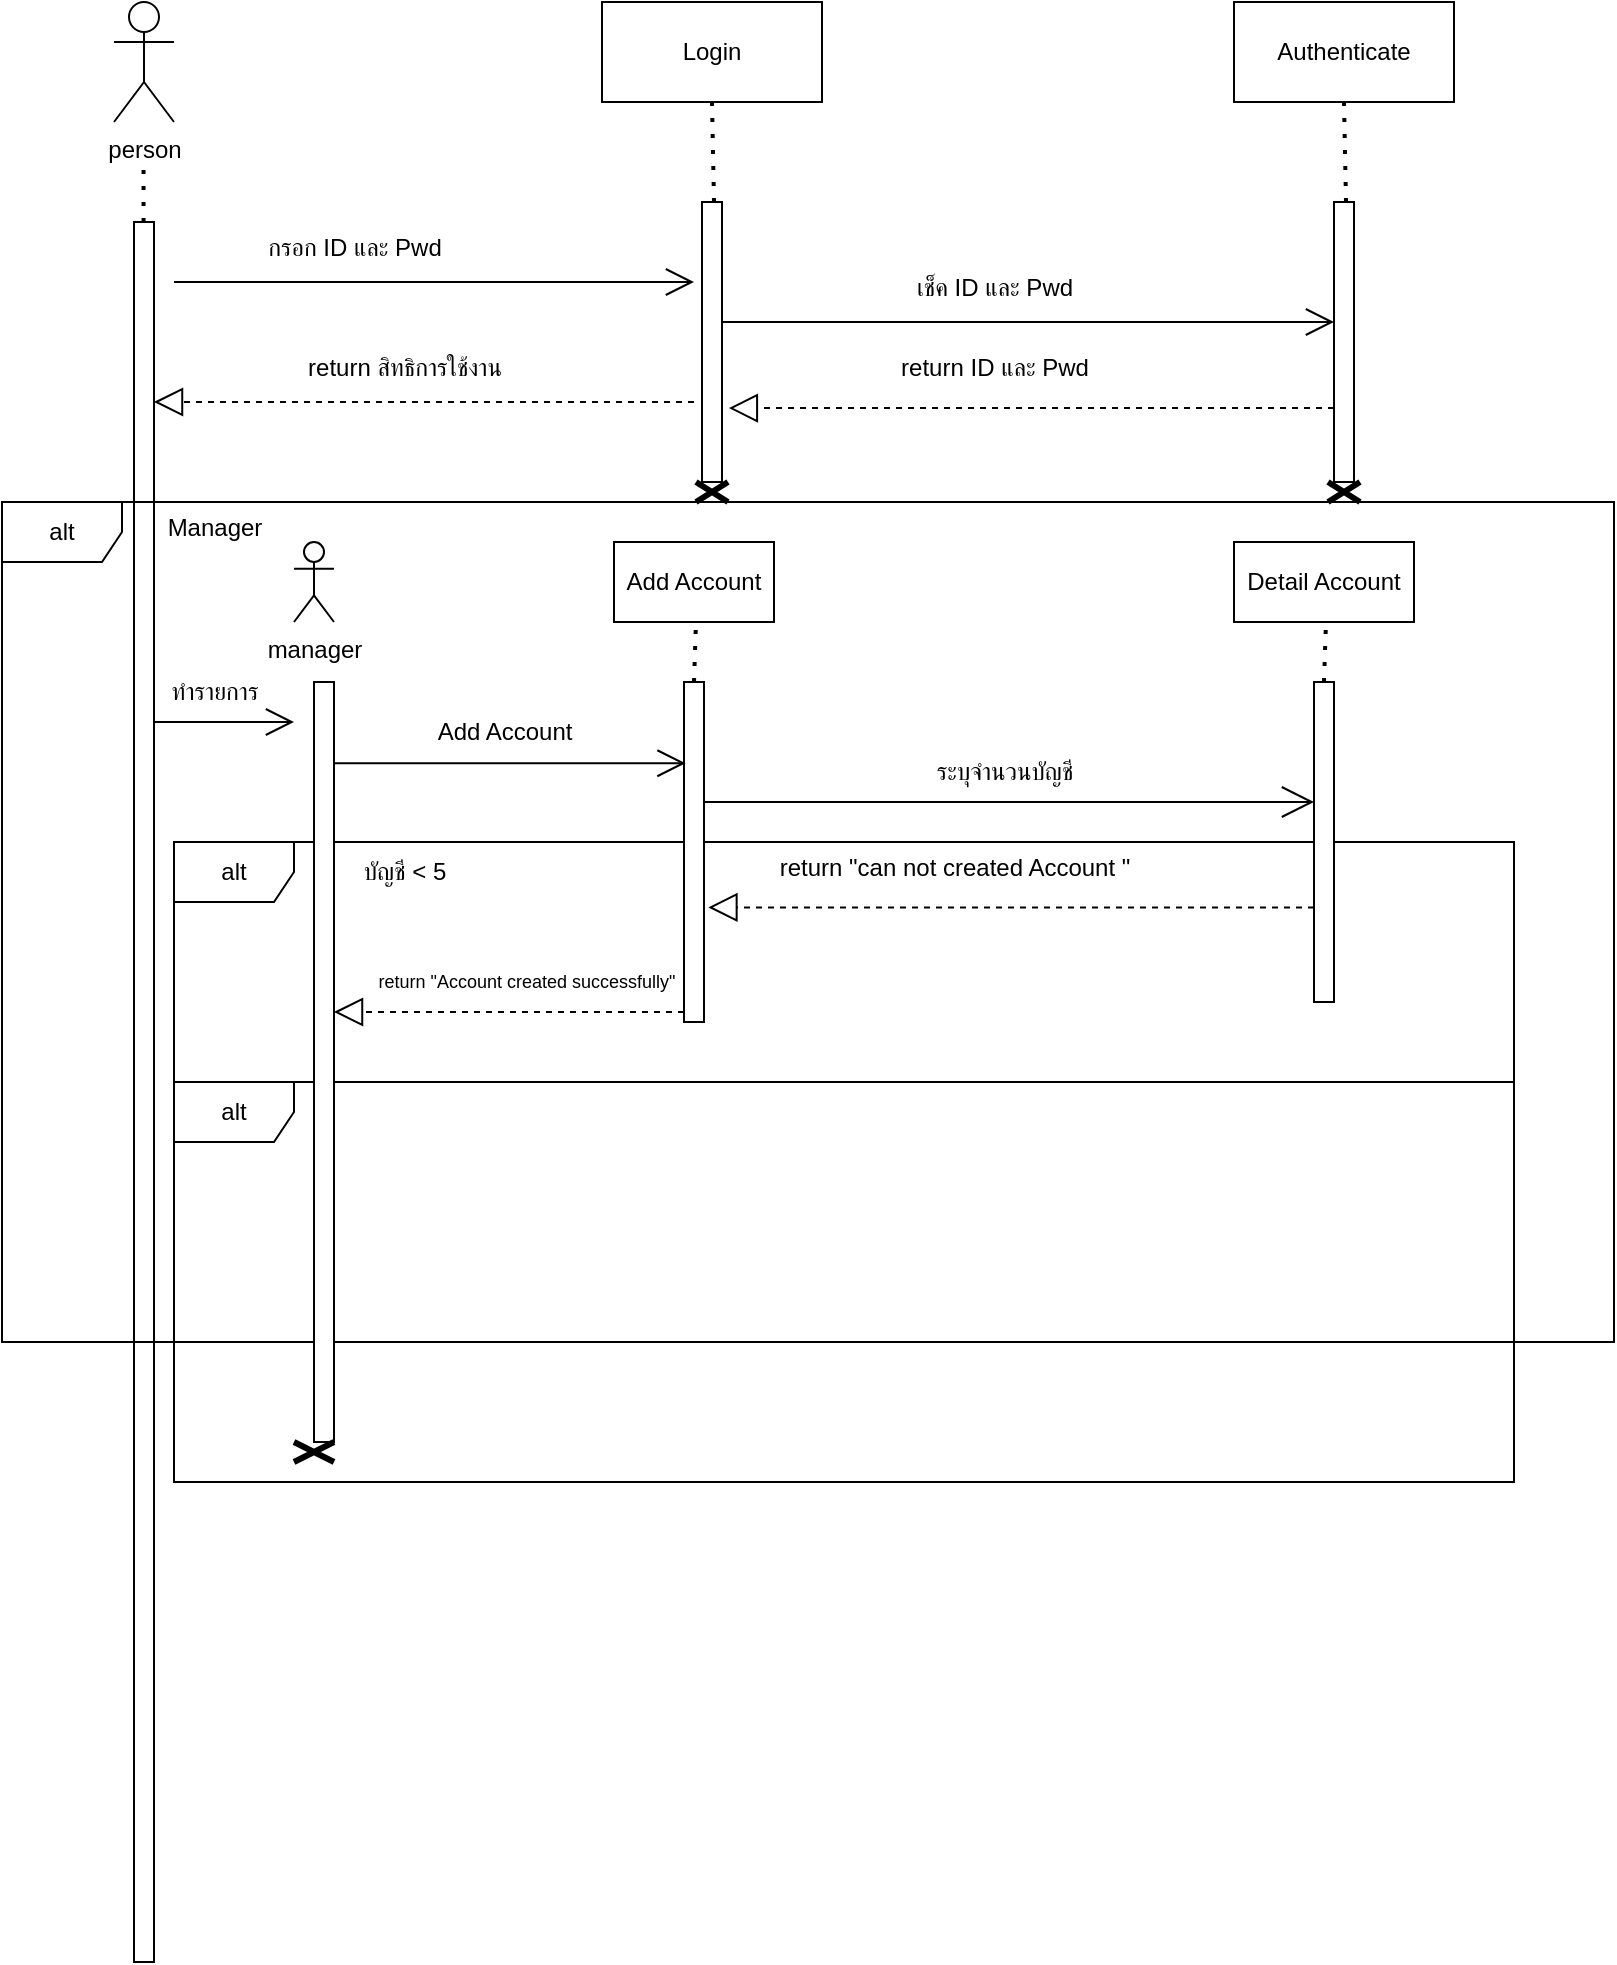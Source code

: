 <mxfile version="25.0.3">
  <diagram name="หน้า-1" id="PzbtHWjbDMWsC_KnwCjL">
    <mxGraphModel dx="438" dy="237" grid="1" gridSize="10" guides="1" tooltips="1" connect="1" arrows="1" fold="1" page="1" pageScale="1" pageWidth="827" pageHeight="1169" math="0" shadow="0">
      <root>
        <mxCell id="0" />
        <mxCell id="1" parent="0" />
        <mxCell id="2a6KX6YkP8PHLypZ1eYJ-5" value="person" style="shape=umlActor;verticalLabelPosition=bottom;verticalAlign=top;html=1;" parent="1" vertex="1">
          <mxGeometry x="60" y="60" width="30" height="60" as="geometry" />
        </mxCell>
        <mxCell id="2a6KX6YkP8PHLypZ1eYJ-6" value="Login" style="html=1;whiteSpace=wrap;" parent="1" vertex="1">
          <mxGeometry x="304" y="60" width="110" height="50" as="geometry" />
        </mxCell>
        <mxCell id="2a6KX6YkP8PHLypZ1eYJ-7" value="Authenticate" style="html=1;whiteSpace=wrap;" parent="1" vertex="1">
          <mxGeometry x="620" y="60" width="110" height="50" as="geometry" />
        </mxCell>
        <mxCell id="2a6KX6YkP8PHLypZ1eYJ-8" value="" style="html=1;points=[[0,0,0,0,5],[0,1,0,0,-5],[1,0,0,0,5],[1,1,0,0,-5]];perimeter=orthogonalPerimeter;outlineConnect=0;targetShapes=umlLifeline;portConstraint=eastwest;newEdgeStyle={&quot;curved&quot;:0,&quot;rounded&quot;:0};" parent="1" vertex="1">
          <mxGeometry x="70" y="170" width="10" height="870" as="geometry" />
        </mxCell>
        <mxCell id="2a6KX6YkP8PHLypZ1eYJ-9" value="" style="endArrow=none;dashed=1;html=1;dashPattern=1 3;strokeWidth=2;rounded=0;" parent="1" edge="1">
          <mxGeometry width="50" height="50" relative="1" as="geometry">
            <mxPoint x="74.76" y="170" as="sourcePoint" />
            <mxPoint x="74.76" y="140" as="targetPoint" />
          </mxGeometry>
        </mxCell>
        <mxCell id="2a6KX6YkP8PHLypZ1eYJ-11" value="" style="html=1;points=[[0,0,0,0,5],[0,1,0,0,-5],[1,0,0,0,5],[1,1,0,0,-5]];perimeter=orthogonalPerimeter;outlineConnect=0;targetShapes=umlLifeline;portConstraint=eastwest;newEdgeStyle={&quot;curved&quot;:0,&quot;rounded&quot;:0};" parent="1" vertex="1">
          <mxGeometry x="354" y="160" width="10" height="140" as="geometry" />
        </mxCell>
        <mxCell id="2a6KX6YkP8PHLypZ1eYJ-12" value="" style="endArrow=open;endFill=1;endSize=12;html=1;rounded=0;" parent="1" edge="1">
          <mxGeometry width="160" relative="1" as="geometry">
            <mxPoint x="90" y="200" as="sourcePoint" />
            <mxPoint x="350" y="200" as="targetPoint" />
          </mxGeometry>
        </mxCell>
        <mxCell id="2a6KX6YkP8PHLypZ1eYJ-13" value="" style="endArrow=none;dashed=1;html=1;dashPattern=1 3;strokeWidth=2;rounded=0;entryX=0.5;entryY=1;entryDx=0;entryDy=0;" parent="1" edge="1">
          <mxGeometry width="50" height="50" relative="1" as="geometry">
            <mxPoint x="676" y="160" as="sourcePoint" />
            <mxPoint x="675" y="110" as="targetPoint" />
          </mxGeometry>
        </mxCell>
        <mxCell id="2a6KX6YkP8PHLypZ1eYJ-14" value="" style="html=1;points=[[0,0,0,0,5],[0,1,0,0,-5],[1,0,0,0,5],[1,1,0,0,-5]];perimeter=orthogonalPerimeter;outlineConnect=0;targetShapes=umlLifeline;portConstraint=eastwest;newEdgeStyle={&quot;curved&quot;:0,&quot;rounded&quot;:0};" parent="1" vertex="1">
          <mxGeometry x="670" y="160" width="10" height="140" as="geometry" />
        </mxCell>
        <mxCell id="2a6KX6YkP8PHLypZ1eYJ-15" value="" style="endArrow=open;endFill=1;endSize=12;html=1;rounded=0;" parent="1" target="2a6KX6YkP8PHLypZ1eYJ-14" edge="1">
          <mxGeometry width="160" relative="1" as="geometry">
            <mxPoint x="364" y="220" as="sourcePoint" />
            <mxPoint x="624" y="220" as="targetPoint" />
          </mxGeometry>
        </mxCell>
        <mxCell id="2a6KX6YkP8PHLypZ1eYJ-16" value="" style="shape=umlDestroy;whiteSpace=wrap;html=1;strokeWidth=3;targetShapes=umlLifeline;" parent="1" vertex="1">
          <mxGeometry x="351" y="300" width="16" height="10" as="geometry" />
        </mxCell>
        <mxCell id="2a6KX6YkP8PHLypZ1eYJ-17" value="" style="endArrow=block;dashed=1;endFill=0;endSize=12;html=1;rounded=0;entryX=1.343;entryY=0.736;entryDx=0;entryDy=0;entryPerimeter=0;" parent="1" source="2a6KX6YkP8PHLypZ1eYJ-14" target="2a6KX6YkP8PHLypZ1eYJ-11" edge="1">
          <mxGeometry width="160" relative="1" as="geometry">
            <mxPoint x="413" y="260" as="sourcePoint" />
            <mxPoint x="573" y="260" as="targetPoint" />
          </mxGeometry>
        </mxCell>
        <mxCell id="2a6KX6YkP8PHLypZ1eYJ-18" value="" style="shape=umlDestroy;whiteSpace=wrap;html=1;strokeWidth=3;targetShapes=umlLifeline;" parent="1" vertex="1">
          <mxGeometry x="667" y="300" width="16" height="10" as="geometry" />
        </mxCell>
        <mxCell id="2a6KX6YkP8PHLypZ1eYJ-19" value="" style="endArrow=block;dashed=1;endFill=0;endSize=12;html=1;rounded=0;" parent="1" target="2a6KX6YkP8PHLypZ1eYJ-8" edge="1">
          <mxGeometry width="160" relative="1" as="geometry">
            <mxPoint x="350" y="260" as="sourcePoint" />
            <mxPoint x="170" y="260" as="targetPoint" />
          </mxGeometry>
        </mxCell>
        <mxCell id="2a6KX6YkP8PHLypZ1eYJ-20" value="กรอก ID และ Pwd" style="text;html=1;align=center;verticalAlign=middle;resizable=0;points=[];autosize=1;strokeColor=none;fillColor=none;" parent="1" vertex="1">
          <mxGeometry x="120" y="168" width="120" height="30" as="geometry" />
        </mxCell>
        <mxCell id="2a6KX6YkP8PHLypZ1eYJ-21" value="เช็ค ID และ Pwd" style="text;html=1;align=center;verticalAlign=middle;resizable=0;points=[];autosize=1;strokeColor=none;fillColor=none;" parent="1" vertex="1">
          <mxGeometry x="445" y="188" width="110" height="30" as="geometry" />
        </mxCell>
        <mxCell id="2a6KX6YkP8PHLypZ1eYJ-22" value="return ID และ Pwd" style="text;html=1;align=center;verticalAlign=middle;resizable=0;points=[];autosize=1;strokeColor=none;fillColor=none;" parent="1" vertex="1">
          <mxGeometry x="440" y="228" width="120" height="30" as="geometry" />
        </mxCell>
        <mxCell id="2a6KX6YkP8PHLypZ1eYJ-23" value="return สิทธิการใช้งาน" style="text;html=1;align=center;verticalAlign=middle;resizable=0;points=[];autosize=1;strokeColor=none;fillColor=none;" parent="1" vertex="1">
          <mxGeometry x="140" y="228" width="130" height="30" as="geometry" />
        </mxCell>
        <mxCell id="2a6KX6YkP8PHLypZ1eYJ-24" value="alt" style="shape=umlFrame;whiteSpace=wrap;html=1;pointerEvents=0;" parent="1" vertex="1">
          <mxGeometry x="4" y="310" width="806" height="420" as="geometry" />
        </mxCell>
        <mxCell id="2a6KX6YkP8PHLypZ1eYJ-25" value="Manager" style="text;html=1;align=center;verticalAlign=middle;resizable=0;points=[];autosize=1;strokeColor=none;fillColor=none;" parent="1" vertex="1">
          <mxGeometry x="75" y="308" width="70" height="30" as="geometry" />
        </mxCell>
        <mxCell id="2a6KX6YkP8PHLypZ1eYJ-26" value="manager" style="shape=umlActor;verticalLabelPosition=bottom;verticalAlign=top;html=1;" parent="1" vertex="1">
          <mxGeometry x="150" y="330" width="20" height="40" as="geometry" />
        </mxCell>
        <mxCell id="2a6KX6YkP8PHLypZ1eYJ-27" value="Add Account" style="html=1;whiteSpace=wrap;" parent="1" vertex="1">
          <mxGeometry x="310" y="330" width="80" height="40" as="geometry" />
        </mxCell>
        <mxCell id="2a6KX6YkP8PHLypZ1eYJ-28" value="Detail Account" style="html=1;whiteSpace=wrap;" parent="1" vertex="1">
          <mxGeometry x="620" y="330" width="90" height="40" as="geometry" />
        </mxCell>
        <mxCell id="2a6KX6YkP8PHLypZ1eYJ-29" value="alt" style="shape=umlFrame;whiteSpace=wrap;html=1;pointerEvents=0;" parent="1" vertex="1">
          <mxGeometry x="90" y="480" width="670" height="120" as="geometry" />
        </mxCell>
        <mxCell id="2a6KX6YkP8PHLypZ1eYJ-30" value="alt" style="shape=umlFrame;whiteSpace=wrap;html=1;pointerEvents=0;" parent="1" vertex="1">
          <mxGeometry x="90" y="600" width="670" height="200" as="geometry" />
        </mxCell>
        <mxCell id="2a6KX6YkP8PHLypZ1eYJ-31" value="" style="html=1;points=[[0,0,0,0,5],[0,1,0,0,-5],[1,0,0,0,5],[1,1,0,0,-5]];perimeter=orthogonalPerimeter;outlineConnect=0;targetShapes=umlLifeline;portConstraint=eastwest;newEdgeStyle={&quot;curved&quot;:0,&quot;rounded&quot;:0};" parent="1" vertex="1">
          <mxGeometry x="160" y="400" width="10" height="380" as="geometry" />
        </mxCell>
        <mxCell id="2a6KX6YkP8PHLypZ1eYJ-32" value="" style="shape=umlDestroy;whiteSpace=wrap;html=1;strokeWidth=3;targetShapes=umlLifeline;" parent="1" vertex="1">
          <mxGeometry x="150" y="780" width="20" height="10" as="geometry" />
        </mxCell>
        <mxCell id="2a6KX6YkP8PHLypZ1eYJ-33" value="" style="endArrow=none;dashed=1;html=1;dashPattern=1 3;strokeWidth=2;rounded=0;entryX=0.5;entryY=1;entryDx=0;entryDy=0;" parent="1" edge="1">
          <mxGeometry width="50" height="50" relative="1" as="geometry">
            <mxPoint x="360" y="160" as="sourcePoint" />
            <mxPoint x="359" y="110" as="targetPoint" />
          </mxGeometry>
        </mxCell>
        <mxCell id="2a6KX6YkP8PHLypZ1eYJ-34" value="" style="endArrow=none;dashed=1;html=1;dashPattern=1 3;strokeWidth=2;rounded=0;entryX=0.5;entryY=1;entryDx=0;entryDy=0;" parent="1" edge="1">
          <mxGeometry width="50" height="50" relative="1" as="geometry">
            <mxPoint x="350" y="400" as="sourcePoint" />
            <mxPoint x="351" y="370" as="targetPoint" />
          </mxGeometry>
        </mxCell>
        <mxCell id="2a6KX6YkP8PHLypZ1eYJ-35" value="" style="html=1;points=[[0,0,0,0,5],[0,1,0,0,-5],[1,0,0,0,5],[1,1,0,0,-5]];perimeter=orthogonalPerimeter;outlineConnect=0;targetShapes=umlLifeline;portConstraint=eastwest;newEdgeStyle={&quot;curved&quot;:0,&quot;rounded&quot;:0};" parent="1" vertex="1">
          <mxGeometry x="345" y="400" width="10" height="170" as="geometry" />
        </mxCell>
        <mxCell id="2a6KX6YkP8PHLypZ1eYJ-36" value="" style="endArrow=none;dashed=1;html=1;dashPattern=1 3;strokeWidth=2;rounded=0;entryX=0.5;entryY=1;entryDx=0;entryDy=0;" parent="1" edge="1">
          <mxGeometry width="50" height="50" relative="1" as="geometry">
            <mxPoint x="665" y="400" as="sourcePoint" />
            <mxPoint x="666" y="370" as="targetPoint" />
          </mxGeometry>
        </mxCell>
        <mxCell id="2a6KX6YkP8PHLypZ1eYJ-37" value="" style="html=1;points=[[0,0,0,0,5],[0,1,0,0,-5],[1,0,0,0,5],[1,1,0,0,-5]];perimeter=orthogonalPerimeter;outlineConnect=0;targetShapes=umlLifeline;portConstraint=eastwest;newEdgeStyle={&quot;curved&quot;:0,&quot;rounded&quot;:0};" parent="1" vertex="1">
          <mxGeometry x="660" y="400" width="10" height="160" as="geometry" />
        </mxCell>
        <mxCell id="2a6KX6YkP8PHLypZ1eYJ-39" value="" style="endArrow=open;endFill=1;endSize=12;html=1;rounded=0;" parent="1" edge="1">
          <mxGeometry width="160" relative="1" as="geometry">
            <mxPoint x="80" y="420" as="sourcePoint" />
            <mxPoint x="150" y="420" as="targetPoint" />
          </mxGeometry>
        </mxCell>
        <mxCell id="2a6KX6YkP8PHLypZ1eYJ-40" value="ทำรายการ" style="text;html=1;align=center;verticalAlign=middle;resizable=0;points=[];autosize=1;strokeColor=none;fillColor=none;" parent="1" vertex="1">
          <mxGeometry x="75" y="390" width="70" height="30" as="geometry" />
        </mxCell>
        <mxCell id="2a6KX6YkP8PHLypZ1eYJ-42" value="" style="endArrow=open;endFill=1;endSize=12;html=1;rounded=0;entryX=0.076;entryY=0.239;entryDx=0;entryDy=0;entryPerimeter=0;" parent="1" source="2a6KX6YkP8PHLypZ1eYJ-31" target="2a6KX6YkP8PHLypZ1eYJ-35" edge="1">
          <mxGeometry width="160" relative="1" as="geometry">
            <mxPoint x="180" y="440" as="sourcePoint" />
            <mxPoint x="340" y="440" as="targetPoint" />
          </mxGeometry>
        </mxCell>
        <mxCell id="2a6KX6YkP8PHLypZ1eYJ-43" value="Add Account" style="text;html=1;align=center;verticalAlign=middle;resizable=0;points=[];autosize=1;strokeColor=none;fillColor=none;" parent="1" vertex="1">
          <mxGeometry x="210" y="410" width="90" height="30" as="geometry" />
        </mxCell>
        <mxCell id="2a6KX6YkP8PHLypZ1eYJ-44" value="" style="endArrow=open;endFill=1;endSize=14;html=1;rounded=0;" parent="1" target="2a6KX6YkP8PHLypZ1eYJ-37" edge="1">
          <mxGeometry width="160" relative="1" as="geometry">
            <mxPoint x="355" y="460" as="sourcePoint" />
            <mxPoint x="515" y="460" as="targetPoint" />
          </mxGeometry>
        </mxCell>
        <mxCell id="OLqsji2p51cTwFN1zE4I-1" value="ระบุจำนวนบัญชี" style="text;html=1;align=center;verticalAlign=middle;resizable=0;points=[];autosize=1;strokeColor=none;fillColor=none;" vertex="1" parent="1">
          <mxGeometry x="455" y="430" width="100" height="30" as="geometry" />
        </mxCell>
        <mxCell id="OLqsji2p51cTwFN1zE4I-2" value="บัญชี &amp;lt; 5" style="text;html=1;align=center;verticalAlign=middle;resizable=0;points=[];autosize=1;strokeColor=none;fillColor=none;" vertex="1" parent="1">
          <mxGeometry x="170" y="480" width="70" height="30" as="geometry" />
        </mxCell>
        <mxCell id="OLqsji2p51cTwFN1zE4I-3" value="" style="endArrow=block;dashed=1;endFill=0;endSize=12;html=1;rounded=0;" edge="1" parent="1">
          <mxGeometry width="160" relative="1" as="geometry">
            <mxPoint x="530" y="540" as="sourcePoint" />
            <mxPoint x="530" y="540" as="targetPoint" />
          </mxGeometry>
        </mxCell>
        <mxCell id="OLqsji2p51cTwFN1zE4I-4" value="" style="endArrow=block;dashed=1;endFill=0;endSize=12;html=1;rounded=0;entryX=1.22;entryY=0.663;entryDx=0;entryDy=0;entryPerimeter=0;" edge="1" parent="1" source="2a6KX6YkP8PHLypZ1eYJ-37" target="2a6KX6YkP8PHLypZ1eYJ-35">
          <mxGeometry width="160" relative="1" as="geometry">
            <mxPoint x="370" y="540" as="sourcePoint" />
            <mxPoint x="530" y="540" as="targetPoint" />
          </mxGeometry>
        </mxCell>
        <mxCell id="OLqsji2p51cTwFN1zE4I-5" value="return &quot;can not created Account &quot;" style="text;html=1;align=center;verticalAlign=middle;resizable=0;points=[];autosize=1;strokeColor=none;fillColor=none;" vertex="1" parent="1">
          <mxGeometry x="380" y="478" width="200" height="30" as="geometry" />
        </mxCell>
        <mxCell id="OLqsji2p51cTwFN1zE4I-6" value="" style="endArrow=block;dashed=1;endFill=0;endSize=12;html=1;rounded=0;exitX=0;exitY=1;exitDx=0;exitDy=-5;exitPerimeter=0;" edge="1" parent="1" source="2a6KX6YkP8PHLypZ1eYJ-35" target="2a6KX6YkP8PHLypZ1eYJ-31">
          <mxGeometry width="160" relative="1" as="geometry">
            <mxPoint x="150" y="520" as="sourcePoint" />
            <mxPoint x="310" y="520" as="targetPoint" />
          </mxGeometry>
        </mxCell>
        <mxCell id="OLqsji2p51cTwFN1zE4I-7" value="return &quot;Account created successfully&quot;" style="text;html=1;align=center;verticalAlign=middle;resizable=0;points=[];autosize=1;strokeColor=none;fillColor=none;fontSize=9;" vertex="1" parent="1">
          <mxGeometry x="181" y="540" width="170" height="20" as="geometry" />
        </mxCell>
      </root>
    </mxGraphModel>
  </diagram>
</mxfile>
